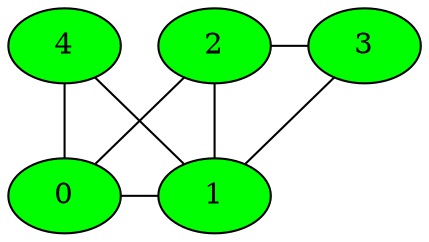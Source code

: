 graph G { 
	2 -- 3 -- 1;
	2 -- 1;
	2 -- 0 -- 1;
	4 -- 0;
	4 -- 1;
	{rank=same 2 3}
	{rank=same 0 1}
	{rank=same 4}
	0 [style=filled, fillcolor=green]
	1 [style=filled, fillcolor=green]
	2 [style=filled, fillcolor=green]
	3 [style=filled, fillcolor=green]
	4 [style=filled, fillcolor=green]
}